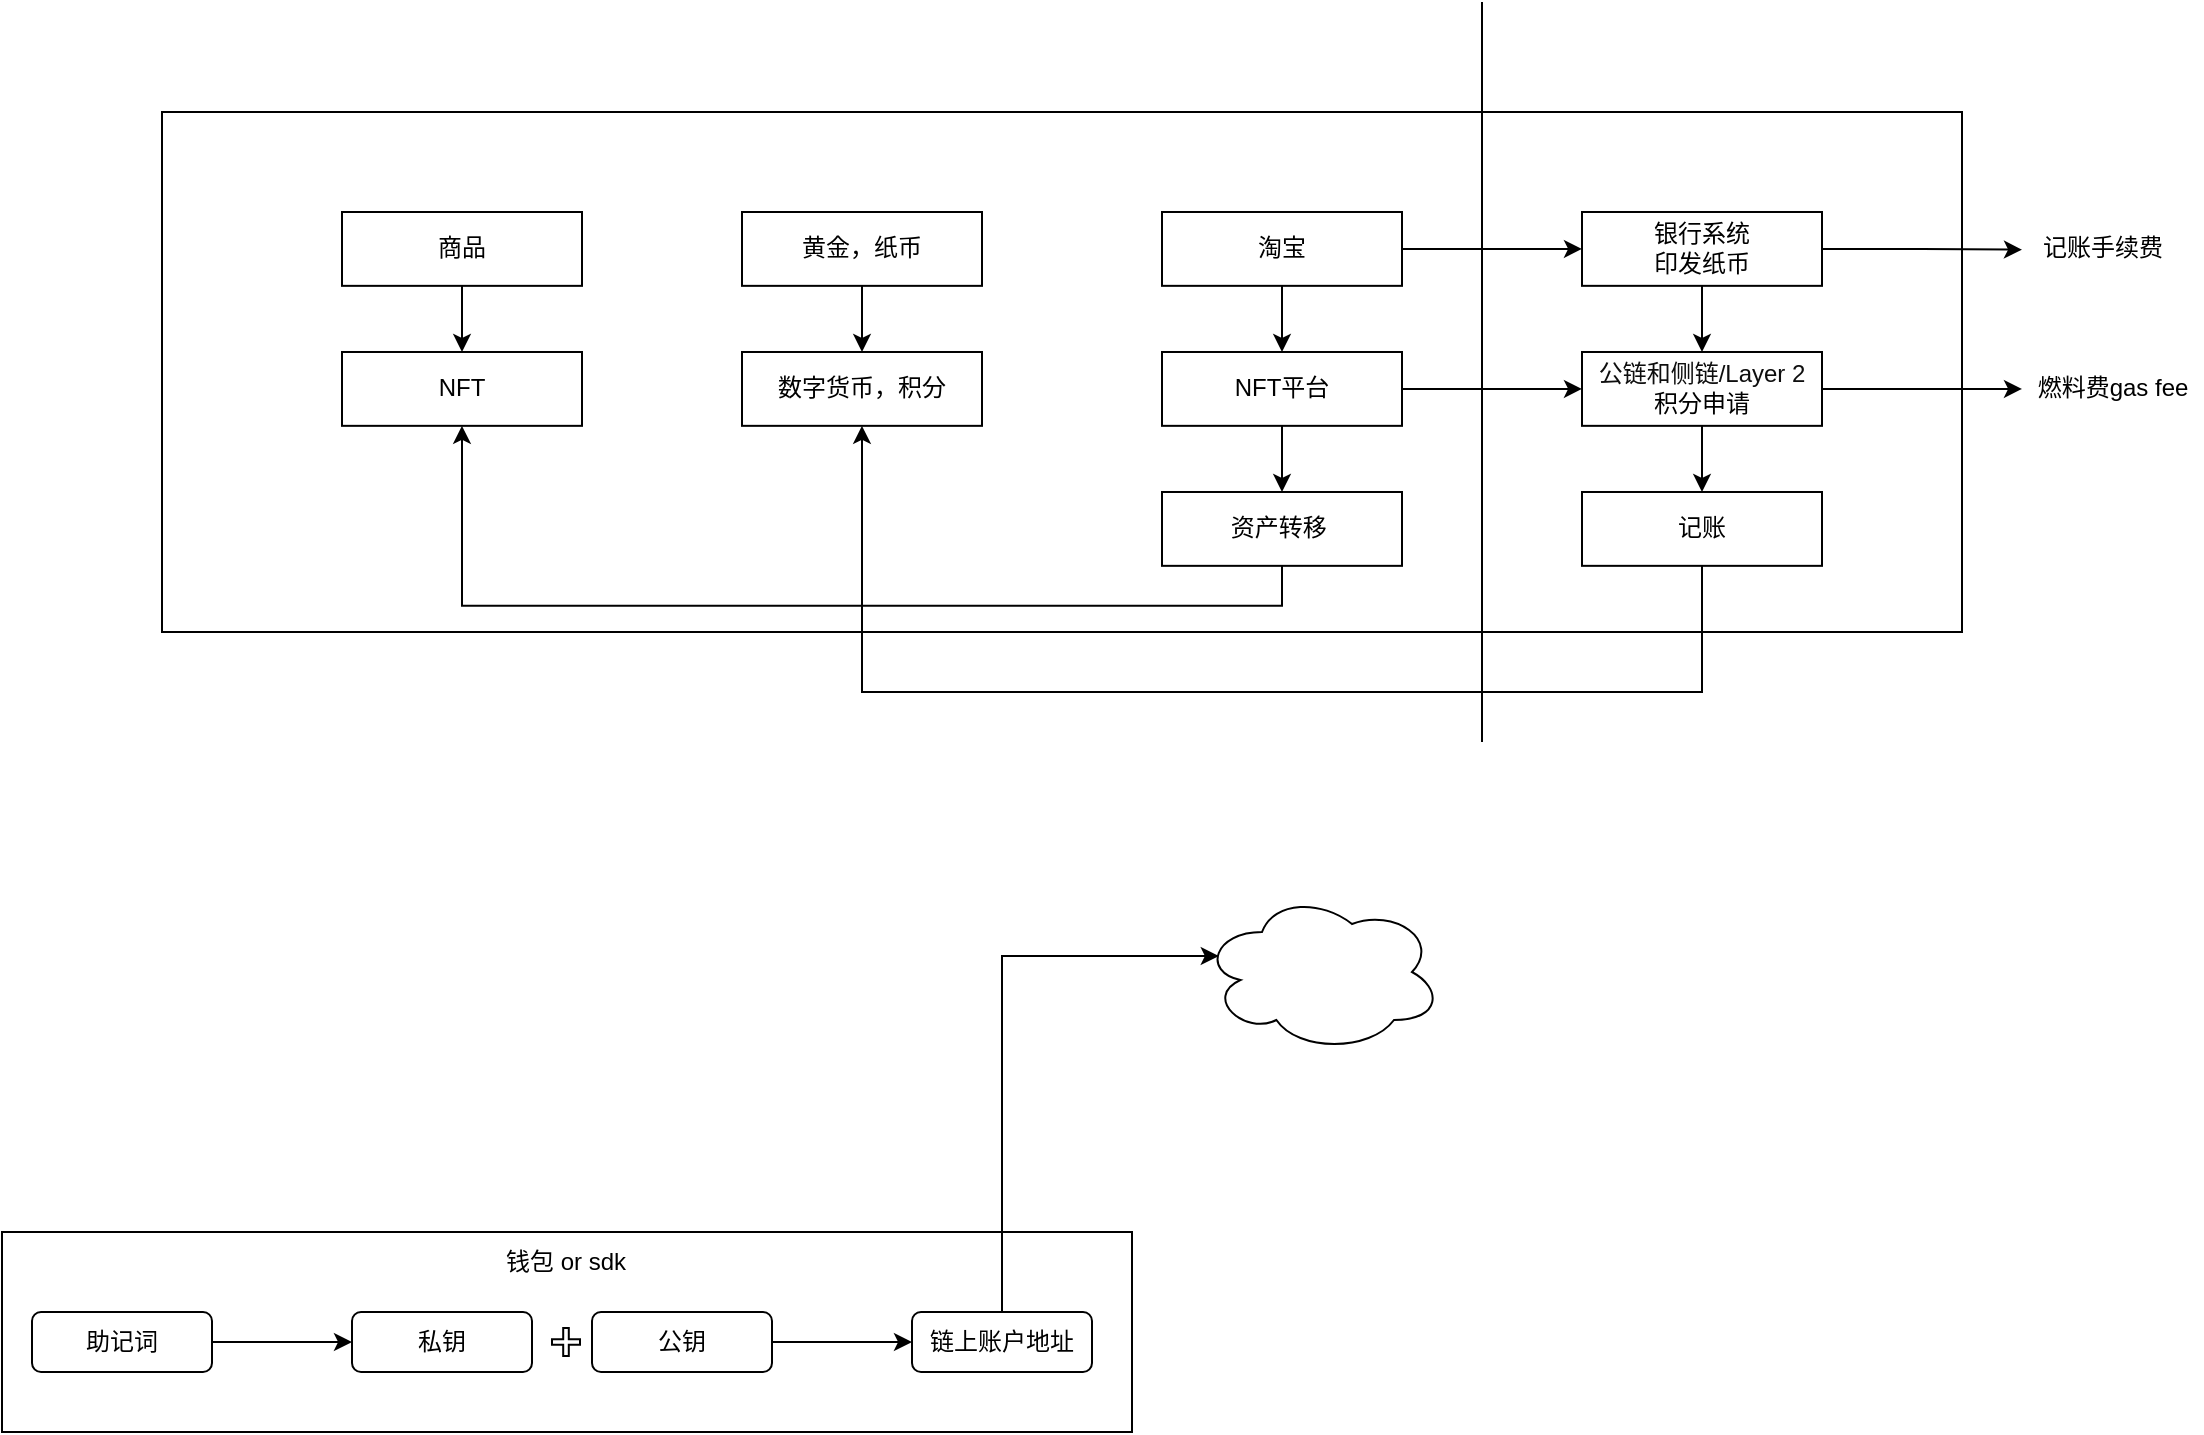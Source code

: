 <mxfile version="17.2.4" type="github">
  <diagram id="MqkzivYph-CsK2XqMk9J" name="Page-1">
    <mxGraphModel dx="1185" dy="662" grid="1" gridSize="10" guides="1" tooltips="1" connect="1" arrows="1" fold="1" page="1" pageScale="1" pageWidth="827" pageHeight="1169" math="0" shadow="0">
      <root>
        <mxCell id="0" />
        <mxCell id="1" parent="0" />
        <mxCell id="n6MInIOsrf55ijCqUrn6-40" value="" style="rounded=0;whiteSpace=wrap;html=1;fontSize=12;" vertex="1" parent="1">
          <mxGeometry x="100" y="690" width="565" height="100" as="geometry" />
        </mxCell>
        <mxCell id="n6MInIOsrf55ijCqUrn6-18" value="" style="rounded=0;whiteSpace=wrap;html=1;" vertex="1" parent="1">
          <mxGeometry x="180" y="130" width="900" height="260" as="geometry" />
        </mxCell>
        <mxCell id="n6MInIOsrf55ijCqUrn6-6" style="edgeStyle=orthogonalEdgeStyle;rounded=0;orthogonalLoop=1;jettySize=auto;html=1;exitX=0.5;exitY=1;exitDx=0;exitDy=0;entryX=0.5;entryY=0;entryDx=0;entryDy=0;" edge="1" parent="1" source="n6MInIOsrf55ijCqUrn6-1" target="n6MInIOsrf55ijCqUrn6-3">
          <mxGeometry relative="1" as="geometry" />
        </mxCell>
        <mxCell id="n6MInIOsrf55ijCqUrn6-1" value="商品" style="rounded=0;whiteSpace=wrap;html=1;" vertex="1" parent="1">
          <mxGeometry x="270" y="180" width="120" height="36.923" as="geometry" />
        </mxCell>
        <mxCell id="n6MInIOsrf55ijCqUrn6-7" style="edgeStyle=orthogonalEdgeStyle;rounded=0;orthogonalLoop=1;jettySize=auto;html=1;exitX=0.5;exitY=1;exitDx=0;exitDy=0;" edge="1" parent="1" source="n6MInIOsrf55ijCqUrn6-2" target="n6MInIOsrf55ijCqUrn6-4">
          <mxGeometry relative="1" as="geometry" />
        </mxCell>
        <mxCell id="n6MInIOsrf55ijCqUrn6-2" value="黄金，纸币" style="rounded=0;whiteSpace=wrap;html=1;" vertex="1" parent="1">
          <mxGeometry x="470" y="180" width="120" height="36.923" as="geometry" />
        </mxCell>
        <mxCell id="n6MInIOsrf55ijCqUrn6-3" value="NFT" style="rounded=0;whiteSpace=wrap;html=1;" vertex="1" parent="1">
          <mxGeometry x="270" y="249.997" width="120" height="36.923" as="geometry" />
        </mxCell>
        <mxCell id="n6MInIOsrf55ijCqUrn6-4" value="数字货币，积分" style="rounded=0;whiteSpace=wrap;html=1;" vertex="1" parent="1">
          <mxGeometry x="470" y="249.997" width="120" height="36.923" as="geometry" />
        </mxCell>
        <mxCell id="n6MInIOsrf55ijCqUrn6-14" style="edgeStyle=orthogonalEdgeStyle;rounded=0;orthogonalLoop=1;jettySize=auto;html=1;exitX=0.5;exitY=1;exitDx=0;exitDy=0;" edge="1" parent="1" source="n6MInIOsrf55ijCqUrn6-10" target="n6MInIOsrf55ijCqUrn6-11">
          <mxGeometry relative="1" as="geometry" />
        </mxCell>
        <mxCell id="n6MInIOsrf55ijCqUrn6-24" style="edgeStyle=orthogonalEdgeStyle;rounded=0;orthogonalLoop=1;jettySize=auto;html=1;exitX=1;exitY=0.5;exitDx=0;exitDy=0;entryX=0;entryY=0.5;entryDx=0;entryDy=0;" edge="1" parent="1" source="n6MInIOsrf55ijCqUrn6-10" target="n6MInIOsrf55ijCqUrn6-12">
          <mxGeometry relative="1" as="geometry" />
        </mxCell>
        <mxCell id="n6MInIOsrf55ijCqUrn6-10" value="淘宝" style="rounded=0;whiteSpace=wrap;html=1;" vertex="1" parent="1">
          <mxGeometry x="680" y="179.997" width="120" height="36.923" as="geometry" />
        </mxCell>
        <mxCell id="n6MInIOsrf55ijCqUrn6-23" style="edgeStyle=orthogonalEdgeStyle;rounded=0;orthogonalLoop=1;jettySize=auto;html=1;exitX=0.5;exitY=1;exitDx=0;exitDy=0;" edge="1" parent="1" source="n6MInIOsrf55ijCqUrn6-11" target="n6MInIOsrf55ijCqUrn6-16">
          <mxGeometry relative="1" as="geometry" />
        </mxCell>
        <mxCell id="n6MInIOsrf55ijCqUrn6-25" style="edgeStyle=orthogonalEdgeStyle;rounded=0;orthogonalLoop=1;jettySize=auto;html=1;exitX=1;exitY=0.5;exitDx=0;exitDy=0;entryX=0;entryY=0.5;entryDx=0;entryDy=0;" edge="1" parent="1" source="n6MInIOsrf55ijCqUrn6-11" target="n6MInIOsrf55ijCqUrn6-13">
          <mxGeometry relative="1" as="geometry" />
        </mxCell>
        <mxCell id="n6MInIOsrf55ijCqUrn6-11" value="NFT平台" style="rounded=0;whiteSpace=wrap;html=1;" vertex="1" parent="1">
          <mxGeometry x="680" y="249.997" width="120" height="36.923" as="geometry" />
        </mxCell>
        <mxCell id="n6MInIOsrf55ijCqUrn6-15" style="edgeStyle=orthogonalEdgeStyle;rounded=0;orthogonalLoop=1;jettySize=auto;html=1;exitX=0.5;exitY=1;exitDx=0;exitDy=0;" edge="1" parent="1" source="n6MInIOsrf55ijCqUrn6-12" target="n6MInIOsrf55ijCqUrn6-13">
          <mxGeometry relative="1" as="geometry" />
        </mxCell>
        <mxCell id="n6MInIOsrf55ijCqUrn6-27" style="edgeStyle=orthogonalEdgeStyle;rounded=0;orthogonalLoop=1;jettySize=auto;html=1;exitX=1;exitY=0.5;exitDx=0;exitDy=0;fontSize=12;" edge="1" parent="1" source="n6MInIOsrf55ijCqUrn6-12">
          <mxGeometry relative="1" as="geometry">
            <mxPoint x="1110" y="198.833" as="targetPoint" />
          </mxGeometry>
        </mxCell>
        <mxCell id="n6MInIOsrf55ijCqUrn6-12" value="银行系统&lt;br&gt;印发纸币" style="rounded=0;whiteSpace=wrap;html=1;" vertex="1" parent="1">
          <mxGeometry x="890" y="179.997" width="120" height="36.923" as="geometry" />
        </mxCell>
        <mxCell id="n6MInIOsrf55ijCqUrn6-22" style="edgeStyle=orthogonalEdgeStyle;rounded=0;orthogonalLoop=1;jettySize=auto;html=1;exitX=0.5;exitY=1;exitDx=0;exitDy=0;" edge="1" parent="1" source="n6MInIOsrf55ijCqUrn6-13" target="n6MInIOsrf55ijCqUrn6-17">
          <mxGeometry relative="1" as="geometry" />
        </mxCell>
        <mxCell id="n6MInIOsrf55ijCqUrn6-30" style="edgeStyle=orthogonalEdgeStyle;rounded=0;orthogonalLoop=1;jettySize=auto;html=1;exitX=1;exitY=0.5;exitDx=0;exitDy=0;fontSize=12;" edge="1" parent="1" source="n6MInIOsrf55ijCqUrn6-13" target="n6MInIOsrf55ijCqUrn6-29">
          <mxGeometry relative="1" as="geometry" />
        </mxCell>
        <mxCell id="n6MInIOsrf55ijCqUrn6-13" value="&lt;span style=&quot;color: rgb(14 , 14 , 14) ; font-family: &amp;#34;stheiti&amp;#34; , &amp;#34;microsoft yahei&amp;#34; , , sans-serif , &amp;#34;arial&amp;#34; ; background-color: rgb(255 , 255 , 255)&quot;&gt;&lt;font style=&quot;font-size: 12px&quot;&gt;公链和侧链/Layer 2&lt;/font&gt;&lt;/span&gt;&lt;br&gt;积分申请" style="rounded=0;whiteSpace=wrap;html=1;" vertex="1" parent="1">
          <mxGeometry x="890" y="249.997" width="120" height="36.923" as="geometry" />
        </mxCell>
        <mxCell id="n6MInIOsrf55ijCqUrn6-20" style="edgeStyle=orthogonalEdgeStyle;rounded=0;orthogonalLoop=1;jettySize=auto;html=1;exitX=0.5;exitY=1;exitDx=0;exitDy=0;entryX=0.5;entryY=1;entryDx=0;entryDy=0;" edge="1" parent="1" source="n6MInIOsrf55ijCqUrn6-16" target="n6MInIOsrf55ijCqUrn6-3">
          <mxGeometry relative="1" as="geometry" />
        </mxCell>
        <mxCell id="n6MInIOsrf55ijCqUrn6-16" value="资产转移&amp;nbsp;" style="rounded=0;whiteSpace=wrap;html=1;" vertex="1" parent="1">
          <mxGeometry x="680" y="319.997" width="120" height="36.923" as="geometry" />
        </mxCell>
        <mxCell id="n6MInIOsrf55ijCqUrn6-21" style="edgeStyle=orthogonalEdgeStyle;rounded=0;orthogonalLoop=1;jettySize=auto;html=1;exitX=0.5;exitY=1;exitDx=0;exitDy=0;entryX=0.5;entryY=1;entryDx=0;entryDy=0;" edge="1" parent="1" source="n6MInIOsrf55ijCqUrn6-17" target="n6MInIOsrf55ijCqUrn6-4">
          <mxGeometry relative="1" as="geometry">
            <Array as="points">
              <mxPoint x="950" y="420" />
              <mxPoint x="530" y="420" />
            </Array>
          </mxGeometry>
        </mxCell>
        <mxCell id="n6MInIOsrf55ijCqUrn6-17" value="记账" style="rounded=0;whiteSpace=wrap;html=1;" vertex="1" parent="1">
          <mxGeometry x="890" y="319.997" width="120" height="36.923" as="geometry" />
        </mxCell>
        <mxCell id="n6MInIOsrf55ijCqUrn6-19" value="" style="endArrow=none;html=1;rounded=0;" edge="1" parent="1">
          <mxGeometry width="50" height="50" relative="1" as="geometry">
            <mxPoint x="840" y="445" as="sourcePoint" />
            <mxPoint x="840" y="75" as="targetPoint" />
          </mxGeometry>
        </mxCell>
        <mxCell id="n6MInIOsrf55ijCqUrn6-28" value="记账手续费" style="text;html=1;align=center;verticalAlign=middle;resizable=0;points=[];autosize=1;strokeColor=none;fillColor=none;fontSize=12;" vertex="1" parent="1">
          <mxGeometry x="1110" y="188.46" width="80" height="20" as="geometry" />
        </mxCell>
        <mxCell id="n6MInIOsrf55ijCqUrn6-29" value="燃料费gas fee" style="text;html=1;align=center;verticalAlign=middle;resizable=0;points=[];autosize=1;strokeColor=none;fillColor=none;fontSize=12;" vertex="1" parent="1">
          <mxGeometry x="1110" y="258.46" width="90" height="20" as="geometry" />
        </mxCell>
        <mxCell id="n6MInIOsrf55ijCqUrn6-38" style="edgeStyle=orthogonalEdgeStyle;rounded=0;orthogonalLoop=1;jettySize=auto;html=1;exitX=1;exitY=0.5;exitDx=0;exitDy=0;fontSize=12;" edge="1" parent="1" source="n6MInIOsrf55ijCqUrn6-33" target="n6MInIOsrf55ijCqUrn6-34">
          <mxGeometry relative="1" as="geometry" />
        </mxCell>
        <mxCell id="n6MInIOsrf55ijCqUrn6-33" value="助记词" style="rounded=1;whiteSpace=wrap;html=1;fontSize=12;" vertex="1" parent="1">
          <mxGeometry x="115" y="730" width="90" height="30" as="geometry" />
        </mxCell>
        <mxCell id="n6MInIOsrf55ijCqUrn6-34" value="私钥" style="rounded=1;whiteSpace=wrap;html=1;fontSize=12;" vertex="1" parent="1">
          <mxGeometry x="275" y="730" width="90" height="30" as="geometry" />
        </mxCell>
        <mxCell id="n6MInIOsrf55ijCqUrn6-39" style="edgeStyle=orthogonalEdgeStyle;rounded=0;orthogonalLoop=1;jettySize=auto;html=1;exitX=1;exitY=0.5;exitDx=0;exitDy=0;fontSize=12;" edge="1" parent="1" source="n6MInIOsrf55ijCqUrn6-35" target="n6MInIOsrf55ijCqUrn6-37">
          <mxGeometry relative="1" as="geometry" />
        </mxCell>
        <mxCell id="n6MInIOsrf55ijCqUrn6-35" value="公钥" style="rounded=1;whiteSpace=wrap;html=1;fontSize=12;" vertex="1" parent="1">
          <mxGeometry x="395" y="730" width="90" height="30" as="geometry" />
        </mxCell>
        <mxCell id="n6MInIOsrf55ijCqUrn6-36" value="" style="shape=cross;whiteSpace=wrap;html=1;fontSize=12;" vertex="1" parent="1">
          <mxGeometry x="375" y="738" width="14" height="14" as="geometry" />
        </mxCell>
        <mxCell id="n6MInIOsrf55ijCqUrn6-44" style="edgeStyle=orthogonalEdgeStyle;rounded=0;orthogonalLoop=1;jettySize=auto;html=1;exitX=0.5;exitY=0;exitDx=0;exitDy=0;entryX=0.07;entryY=0.4;entryDx=0;entryDy=0;entryPerimeter=0;fontSize=12;" edge="1" parent="1" source="n6MInIOsrf55ijCqUrn6-37" target="n6MInIOsrf55ijCqUrn6-43">
          <mxGeometry relative="1" as="geometry">
            <Array as="points">
              <mxPoint x="600" y="552" />
            </Array>
          </mxGeometry>
        </mxCell>
        <mxCell id="n6MInIOsrf55ijCqUrn6-37" value="链上账户地址" style="rounded=1;whiteSpace=wrap;html=1;fontSize=12;" vertex="1" parent="1">
          <mxGeometry x="555" y="730" width="90" height="30" as="geometry" />
        </mxCell>
        <mxCell id="n6MInIOsrf55ijCqUrn6-41" value="钱包 or sdk" style="text;html=1;strokeColor=none;fillColor=none;align=center;verticalAlign=middle;whiteSpace=wrap;rounded=0;fontSize=12;" vertex="1" parent="1">
          <mxGeometry x="342" y="690" width="80" height="30" as="geometry" />
        </mxCell>
        <mxCell id="n6MInIOsrf55ijCqUrn6-43" value="" style="ellipse;shape=cloud;whiteSpace=wrap;html=1;fontSize=12;" vertex="1" parent="1">
          <mxGeometry x="700" y="520" width="120" height="80" as="geometry" />
        </mxCell>
      </root>
    </mxGraphModel>
  </diagram>
</mxfile>
